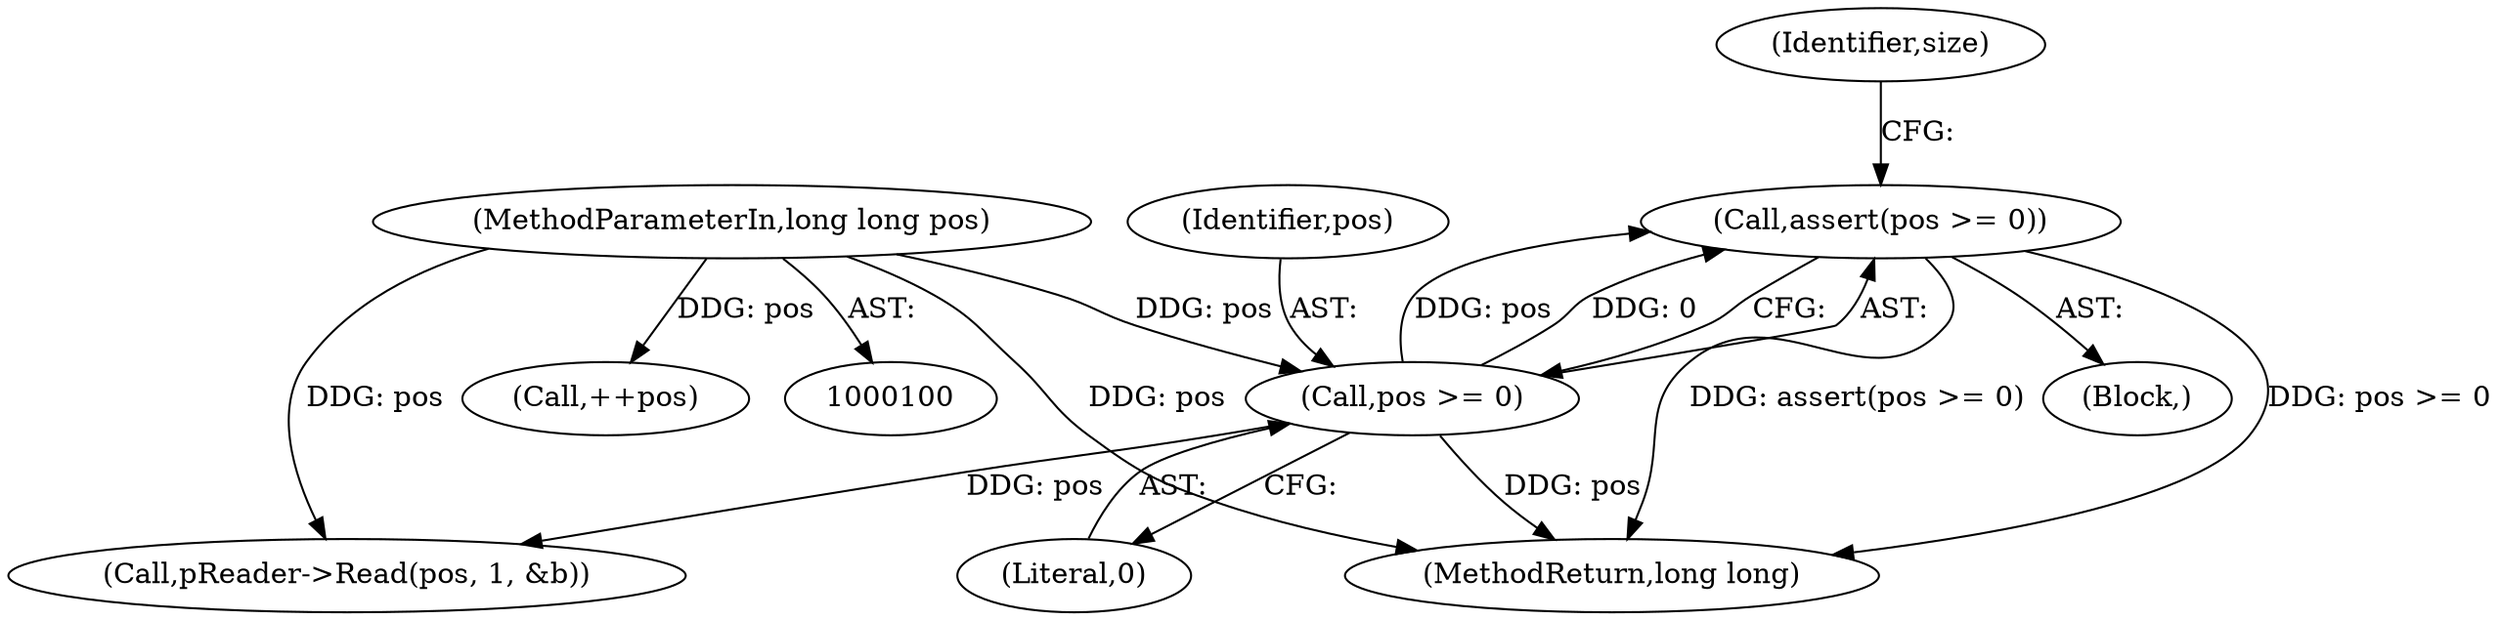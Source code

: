 digraph "1_Android_cc274e2abe8b2a6698a5c47d8aa4bb45f1f9538d_66@API" {
"1000107" [label="(Call,assert(pos >= 0))"];
"1000108" [label="(Call,pos >= 0)"];
"1000102" [label="(MethodParameterIn,long long pos)"];
"1000161" [label="(MethodReturn,long long)"];
"1000109" [label="(Identifier,pos)"];
"1000110" [label="(Literal,0)"];
"1000102" [label="(MethodParameterIn,long long pos)"];
"1000108" [label="(Call,pos >= 0)"];
"1000140" [label="(Call,pReader->Read(pos, 1, &b))"];
"1000104" [label="(Block,)"];
"1000157" [label="(Call,++pos)"];
"1000114" [label="(Identifier,size)"];
"1000107" [label="(Call,assert(pos >= 0))"];
"1000107" -> "1000104"  [label="AST: "];
"1000107" -> "1000108"  [label="CFG: "];
"1000108" -> "1000107"  [label="AST: "];
"1000114" -> "1000107"  [label="CFG: "];
"1000107" -> "1000161"  [label="DDG: pos >= 0"];
"1000107" -> "1000161"  [label="DDG: assert(pos >= 0)"];
"1000108" -> "1000107"  [label="DDG: pos"];
"1000108" -> "1000107"  [label="DDG: 0"];
"1000108" -> "1000110"  [label="CFG: "];
"1000109" -> "1000108"  [label="AST: "];
"1000110" -> "1000108"  [label="AST: "];
"1000108" -> "1000161"  [label="DDG: pos"];
"1000102" -> "1000108"  [label="DDG: pos"];
"1000108" -> "1000140"  [label="DDG: pos"];
"1000102" -> "1000100"  [label="AST: "];
"1000102" -> "1000161"  [label="DDG: pos"];
"1000102" -> "1000140"  [label="DDG: pos"];
"1000102" -> "1000157"  [label="DDG: pos"];
}
